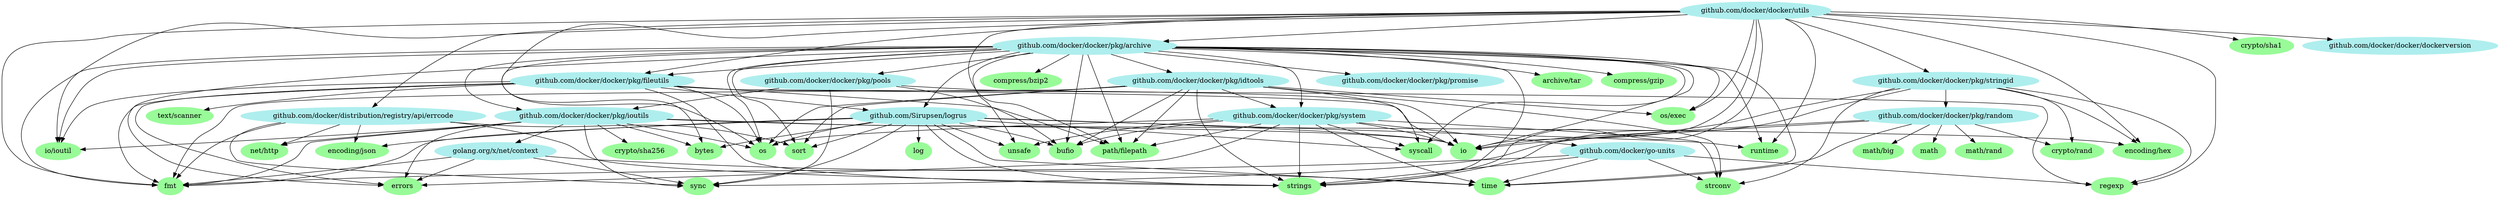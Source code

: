 digraph godep {
0 [label="math/rand" style="filled" color="palegreen"];
1 [label="github.com/docker/distribution/registry/api/errcode" style="filled" color="paleturquoise"];
1 -> 2;
1 -> 3;
1 -> 4;
1 -> 5;
1 -> 6;
1 -> 7;
8 [label="errors" style="filled" color="palegreen"];
9 [label="os" style="filled" color="palegreen"];
10 [label="math/big" style="filled" color="palegreen"];
11 [label="time" style="filled" color="palegreen"];
12 [label="io/ioutil" style="filled" color="palegreen"];
13 [label="text/scanner" style="filled" color="palegreen"];
14 [label="crypto/sha256" style="filled" color="palegreen"];
15 [label="crypto/sha1" style="filled" color="palegreen"];
5 [label="sort" style="filled" color="palegreen"];
16 [label="compress/bzip2" style="filled" color="palegreen"];
17 [label="log" style="filled" color="palegreen"];
18 [label="github.com/docker/docker/dockerversion" style="filled" color="paleturquoise"];
19 [label="github.com/docker/docker/pkg/system" style="filled" color="paleturquoise"];
19 -> 20;
19 -> 8;
19 -> 21;
19 -> 22;
19 -> 9;
19 -> 23;
19 -> 24;
19 -> 6;
19 -> 25;
19 -> 11;
19 -> 26;
27 [label="github.com/docker/docker/pkg/ioutils" style="filled" color="paleturquoise"];
27 -> 28;
27 -> 14;
27 -> 29;
27 -> 8;
27 -> 3;
27 -> 30;
27 -> 22;
27 -> 12;
27 -> 4;
27 -> 9;
27 -> 7;
31 [label="github.com/docker/docker/pkg/pools" style="filled" color="paleturquoise"];
31 -> 20;
31 -> 27;
31 -> 22;
31 -> 7;
28 [label="bytes" style="filled" color="palegreen"];
25 [label="syscall" style="filled" color="palegreen"];
23 [label="path/filepath" style="filled" color="palegreen"];
32 [label="github.com/docker/docker/pkg/promise" style="filled" color="paleturquoise"];
33 [label="github.com/docker/docker/utils" style="filled" color="paleturquoise"];
33 -> 15;
33 -> 29;
33 -> 3;
33 -> 1;
33 -> 18;
33 -> 34;
33 -> 35;
33 -> 36;
33 -> 22;
33 -> 12;
33 -> 9;
33 -> 37;
33 -> 23;
33 -> 38;
33 -> 39;
33 -> 6;
29 [label="encoding/hex" style="filled" color="palegreen"];
4 [label="net/http" style="filled" color="palegreen"];
6 [label="strings" style="filled" color="palegreen"];
40 [label="crypto/rand" style="filled" color="palegreen"];
41 [label="archive/tar" style="filled" color="palegreen"];
20 [label="bufio" style="filled" color="palegreen"];
24 [label="strconv" style="filled" color="palegreen"];
37 [label="os/exec" style="filled" color="palegreen"];
42 [label="github.com/docker/docker/pkg/random" style="filled" color="paleturquoise"];
42 -> 40;
42 -> 22;
42 -> 43;
42 -> 10;
42 -> 0;
42 -> 7;
42 -> 11;
7 [label="sync" style="filled" color="palegreen"];
44 [label="compress/gzip" style="filled" color="palegreen"];
38 [label="regexp" style="filled" color="palegreen"];
36 [label="github.com/docker/docker/pkg/stringid" style="filled" color="paleturquoise"];
36 -> 40;
36 -> 29;
36 -> 42;
36 -> 22;
36 -> 38;
36 -> 24;
36 -> 6;
35 [label="github.com/docker/docker/pkg/fileutils" style="filled" color="paleturquoise"];
35 -> 8;
35 -> 3;
35 -> 45;
35 -> 22;
35 -> 12;
35 -> 9;
35 -> 23;
35 -> 38;
35 -> 6;
35 -> 13;
46 [label="github.com/docker/docker/pkg/idtools" style="filled" color="paleturquoise"];
46 -> 20;
46 -> 3;
46 -> 19;
46 -> 9;
46 -> 37;
46 -> 23;
46 -> 5;
46 -> 24;
46 -> 6;
46 -> 25;
43 [label="math" style="filled" color="palegreen"];
3 [label="fmt" style="filled" color="palegreen"];
22 [label="io" style="filled" color="palegreen"];
39 [label="runtime" style="filled" color="palegreen"];
26 [label="unsafe" style="filled" color="palegreen"];
30 [label="golang.org/x/net/context" style="filled" color="paleturquoise"];
30 -> 8;
30 -> 3;
30 -> 7;
30 -> 11;
2 [label="encoding/json" style="filled" color="palegreen"];
34 [label="github.com/docker/docker/pkg/archive" style="filled" color="paleturquoise"];
34 -> 41;
34 -> 20;
34 -> 28;
34 -> 16;
34 -> 44;
34 -> 8;
34 -> 3;
34 -> 45;
34 -> 35;
34 -> 46;
34 -> 27;
34 -> 31;
34 -> 32;
34 -> 19;
34 -> 22;
34 -> 12;
34 -> 9;
34 -> 37;
34 -> 23;
34 -> 39;
34 -> 5;
34 -> 6;
34 -> 25;
34 -> 11;
34 -> 26;
45 [label="github.com/Sirupsen/logrus" style="filled" color="paleturquoise"];
45 -> 20;
45 -> 28;
45 -> 2;
45 -> 3;
45 -> 22;
45 -> 17;
45 -> 9;
45 -> 39;
45 -> 5;
45 -> 6;
45 -> 7;
45 -> 25;
45 -> 11;
45 -> 26;
21 [label="github.com/docker/go-units" style="filled" color="paleturquoise"];
21 -> 3;
21 -> 38;
21 -> 24;
21 -> 6;
21 -> 11;
}
